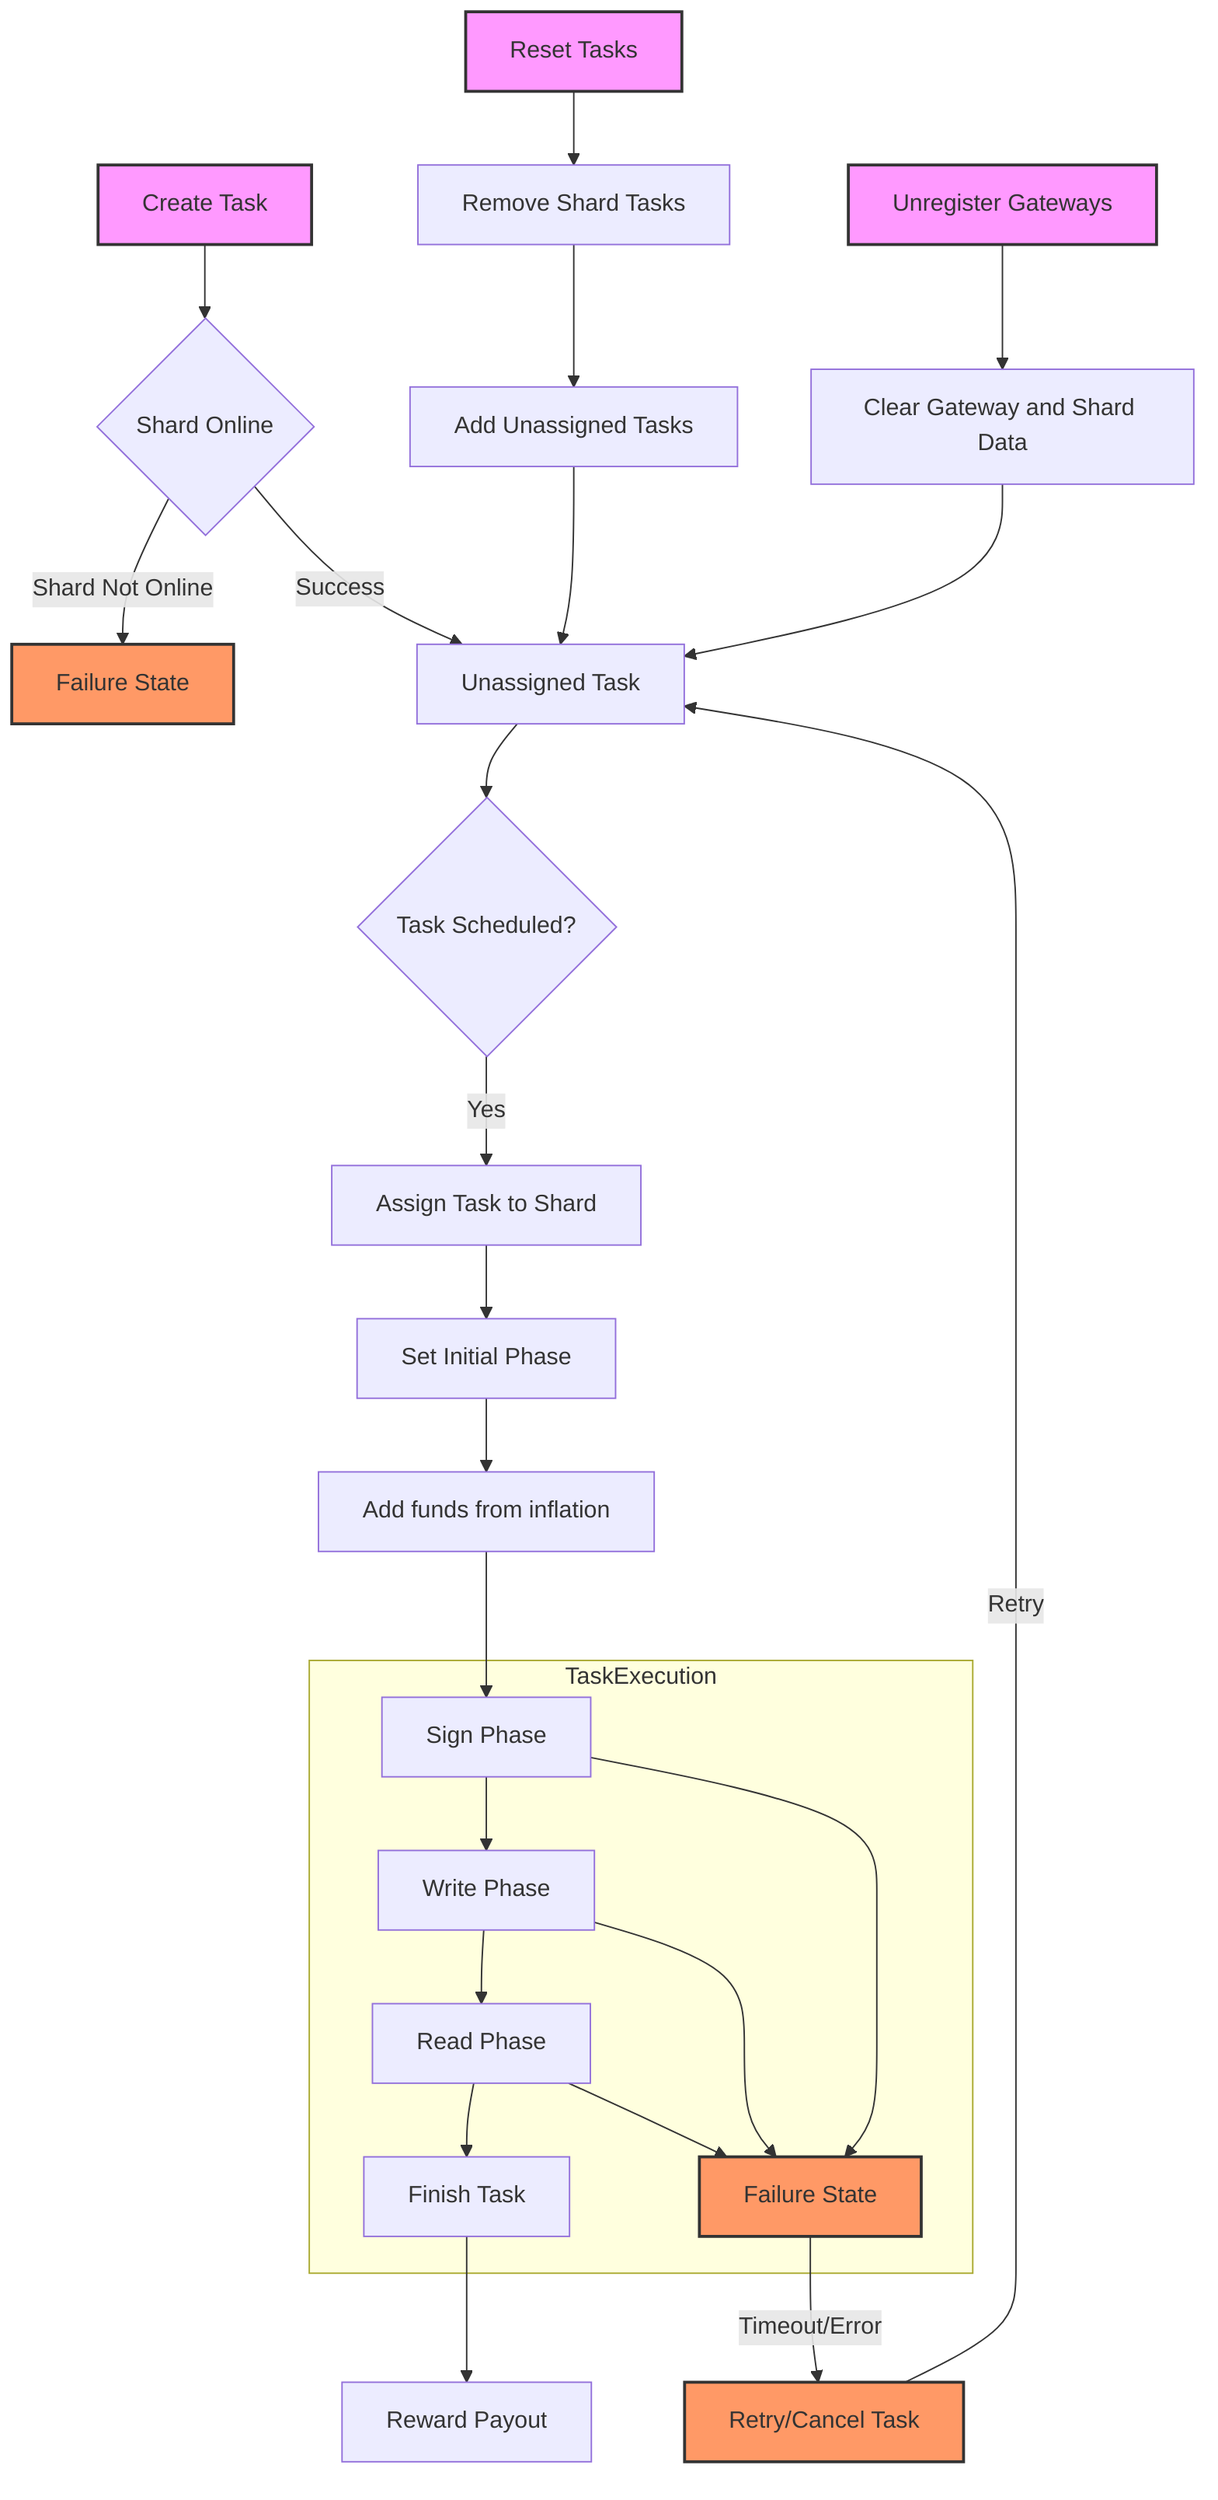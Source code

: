 flowchart TB

    %% Task Creation
    A[Create Task] --> L{Shard Online};
    L -->|Shard Not Online| SSF[Failure State];
    L -->|Success| B[Unassigned Task];
    
    %% Task Assignment and Execution
    B --> C{Task Scheduled?};
    C -->|Yes| D[Assign Task to Shard];
    D --> E[Set Initial Phase];
    E --> Fund[Add funds from inflation];
    

    
    

    %% Reward Payout
    P --> Q[Reward Payout];
    
    %% Task Reset and Unregistration
    R[Reset Tasks] --> S[Remove Shard Tasks];
    S --> T[Add Unassigned Tasks];
    T --> B;
    U[Unregister Gateways] --> V[Clear Gateway and Shard Data];
    V --> B;
    %% Fund --> F[Task Execution];
		Fund --> W
	  subgraph TaskExecution
	    W[Sign Phase];
	    W --> G 
	    G --> H
	    G[Write Phase];
	    H[Read Phase];
	    P[Finish Task];
	    H --> P; 
	    W --> F[Failure State];
	    G --> F;
	    H --> F; 
    
    end
    %% Error Handling and Retrying
    K[Retry/Cancel Task];
    K -->|Retry| B;
    
    
    F -- Timeout/Error --> K 

    
    %% Styles
    style A fill:#f9f,stroke:#333,stroke-width:2px;
    style F fill:#f96,stroke:#333,stroke-width:2px;
    style R fill:#f9f,stroke:#333,stroke-width:2px;
    style U fill:#f9f,stroke:#333,stroke-width:2px;
    style K fill:#f96,stroke:#333,stroke-width:2px;
    style SSF fill:#f96,stroke:#333,stroke-width:2px;